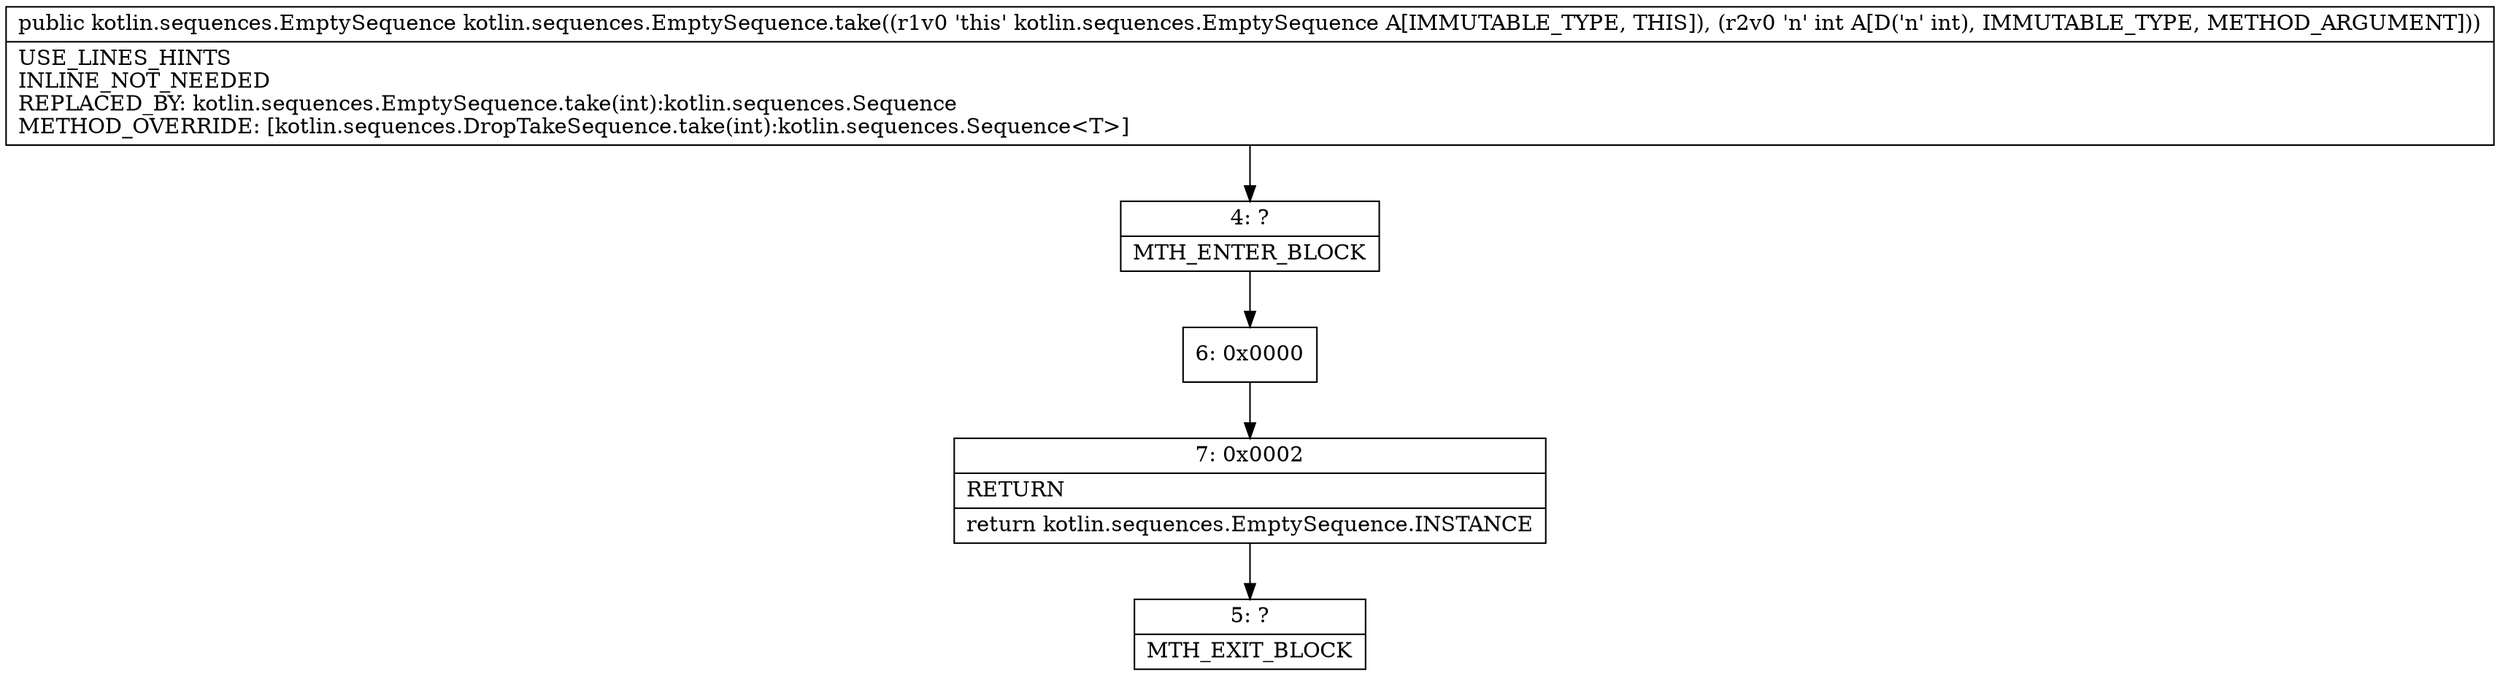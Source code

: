 digraph "CFG forkotlin.sequences.EmptySequence.take(I)Lkotlin\/sequences\/EmptySequence;" {
Node_4 [shape=record,label="{4\:\ ?|MTH_ENTER_BLOCK\l}"];
Node_6 [shape=record,label="{6\:\ 0x0000}"];
Node_7 [shape=record,label="{7\:\ 0x0002|RETURN\l|return kotlin.sequences.EmptySequence.INSTANCE\l}"];
Node_5 [shape=record,label="{5\:\ ?|MTH_EXIT_BLOCK\l}"];
MethodNode[shape=record,label="{public kotlin.sequences.EmptySequence kotlin.sequences.EmptySequence.take((r1v0 'this' kotlin.sequences.EmptySequence A[IMMUTABLE_TYPE, THIS]), (r2v0 'n' int A[D('n' int), IMMUTABLE_TYPE, METHOD_ARGUMENT]))  | USE_LINES_HINTS\lINLINE_NOT_NEEDED\lREPLACED_BY: kotlin.sequences.EmptySequence.take(int):kotlin.sequences.Sequence\lMETHOD_OVERRIDE: [kotlin.sequences.DropTakeSequence.take(int):kotlin.sequences.Sequence\<T\>]\l}"];
MethodNode -> Node_4;Node_4 -> Node_6;
Node_6 -> Node_7;
Node_7 -> Node_5;
}

